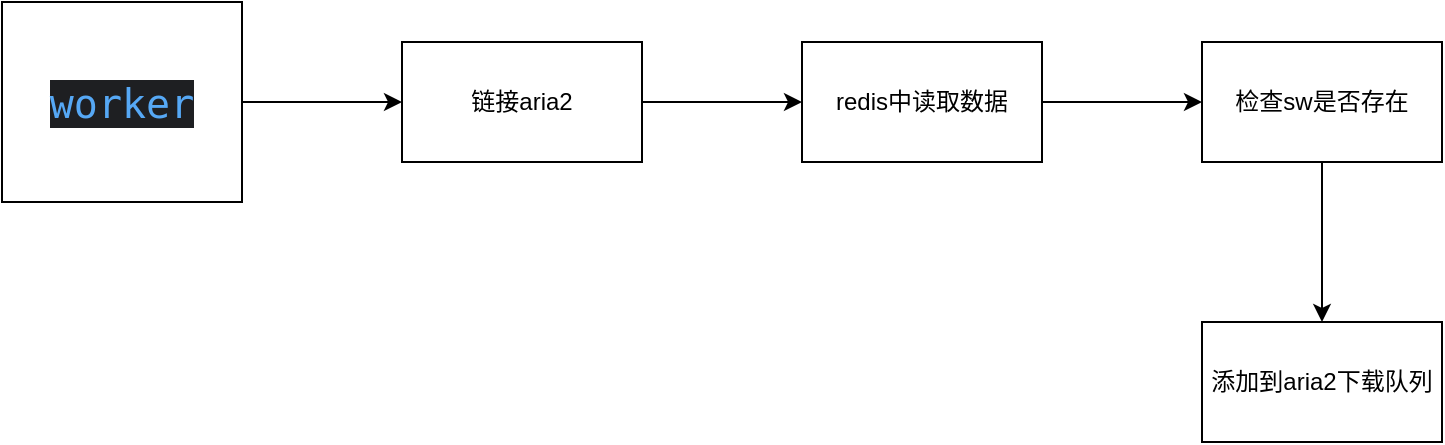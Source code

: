 <mxfile version="24.2.1" type="github">
  <diagram name="第 1 页" id="oR3SPq28IfKs69Jtm_W2">
    <mxGraphModel dx="1024" dy="544" grid="1" gridSize="10" guides="1" tooltips="1" connect="1" arrows="1" fold="1" page="1" pageScale="1" pageWidth="827" pageHeight="1169" math="0" shadow="0">
      <root>
        <mxCell id="0" />
        <mxCell id="1" parent="0" />
        <mxCell id="wlJlTD7zzjwppgTD_WOC-9" value="" style="edgeStyle=orthogonalEdgeStyle;rounded=0;orthogonalLoop=1;jettySize=auto;html=1;" edge="1" parent="1" source="wlJlTD7zzjwppgTD_WOC-1" target="wlJlTD7zzjwppgTD_WOC-8">
          <mxGeometry relative="1" as="geometry" />
        </mxCell>
        <mxCell id="wlJlTD7zzjwppgTD_WOC-1" value="&lt;div style=&quot;background-color:#1e1f22;color:#bcbec4&quot;&gt;&lt;pre style=&quot;font-family:&#39;JetBrains Mono&#39;,monospace;font-size:15.0pt;&quot;&gt;&lt;span style=&quot;color:#56a8f5;&quot;&gt;worker&lt;/span&gt;&lt;/pre&gt;&lt;/div&gt;" style="rounded=0;whiteSpace=wrap;html=1;" vertex="1" parent="1">
          <mxGeometry x="110" y="110" width="120" height="100" as="geometry" />
        </mxCell>
        <mxCell id="wlJlTD7zzjwppgTD_WOC-11" value="" style="edgeStyle=orthogonalEdgeStyle;rounded=0;orthogonalLoop=1;jettySize=auto;html=1;" edge="1" parent="1" source="wlJlTD7zzjwppgTD_WOC-8" target="wlJlTD7zzjwppgTD_WOC-10">
          <mxGeometry relative="1" as="geometry" />
        </mxCell>
        <mxCell id="wlJlTD7zzjwppgTD_WOC-8" value="链接aria2" style="whiteSpace=wrap;html=1;rounded=0;" vertex="1" parent="1">
          <mxGeometry x="310" y="130" width="120" height="60" as="geometry" />
        </mxCell>
        <mxCell id="wlJlTD7zzjwppgTD_WOC-13" value="" style="edgeStyle=orthogonalEdgeStyle;rounded=0;orthogonalLoop=1;jettySize=auto;html=1;" edge="1" parent="1" source="wlJlTD7zzjwppgTD_WOC-10" target="wlJlTD7zzjwppgTD_WOC-12">
          <mxGeometry relative="1" as="geometry" />
        </mxCell>
        <mxCell id="wlJlTD7zzjwppgTD_WOC-10" value="redis中读取数据" style="whiteSpace=wrap;html=1;rounded=0;" vertex="1" parent="1">
          <mxGeometry x="510" y="130" width="120" height="60" as="geometry" />
        </mxCell>
        <mxCell id="wlJlTD7zzjwppgTD_WOC-15" value="" style="edgeStyle=orthogonalEdgeStyle;rounded=0;orthogonalLoop=1;jettySize=auto;html=1;" edge="1" parent="1" source="wlJlTD7zzjwppgTD_WOC-12" target="wlJlTD7zzjwppgTD_WOC-14">
          <mxGeometry relative="1" as="geometry" />
        </mxCell>
        <mxCell id="wlJlTD7zzjwppgTD_WOC-12" value="检查sw是否存在" style="whiteSpace=wrap;html=1;rounded=0;" vertex="1" parent="1">
          <mxGeometry x="710" y="130" width="120" height="60" as="geometry" />
        </mxCell>
        <mxCell id="wlJlTD7zzjwppgTD_WOC-14" value="添加到aria2下载队列" style="whiteSpace=wrap;html=1;rounded=0;" vertex="1" parent="1">
          <mxGeometry x="710" y="270" width="120" height="60" as="geometry" />
        </mxCell>
      </root>
    </mxGraphModel>
  </diagram>
</mxfile>
